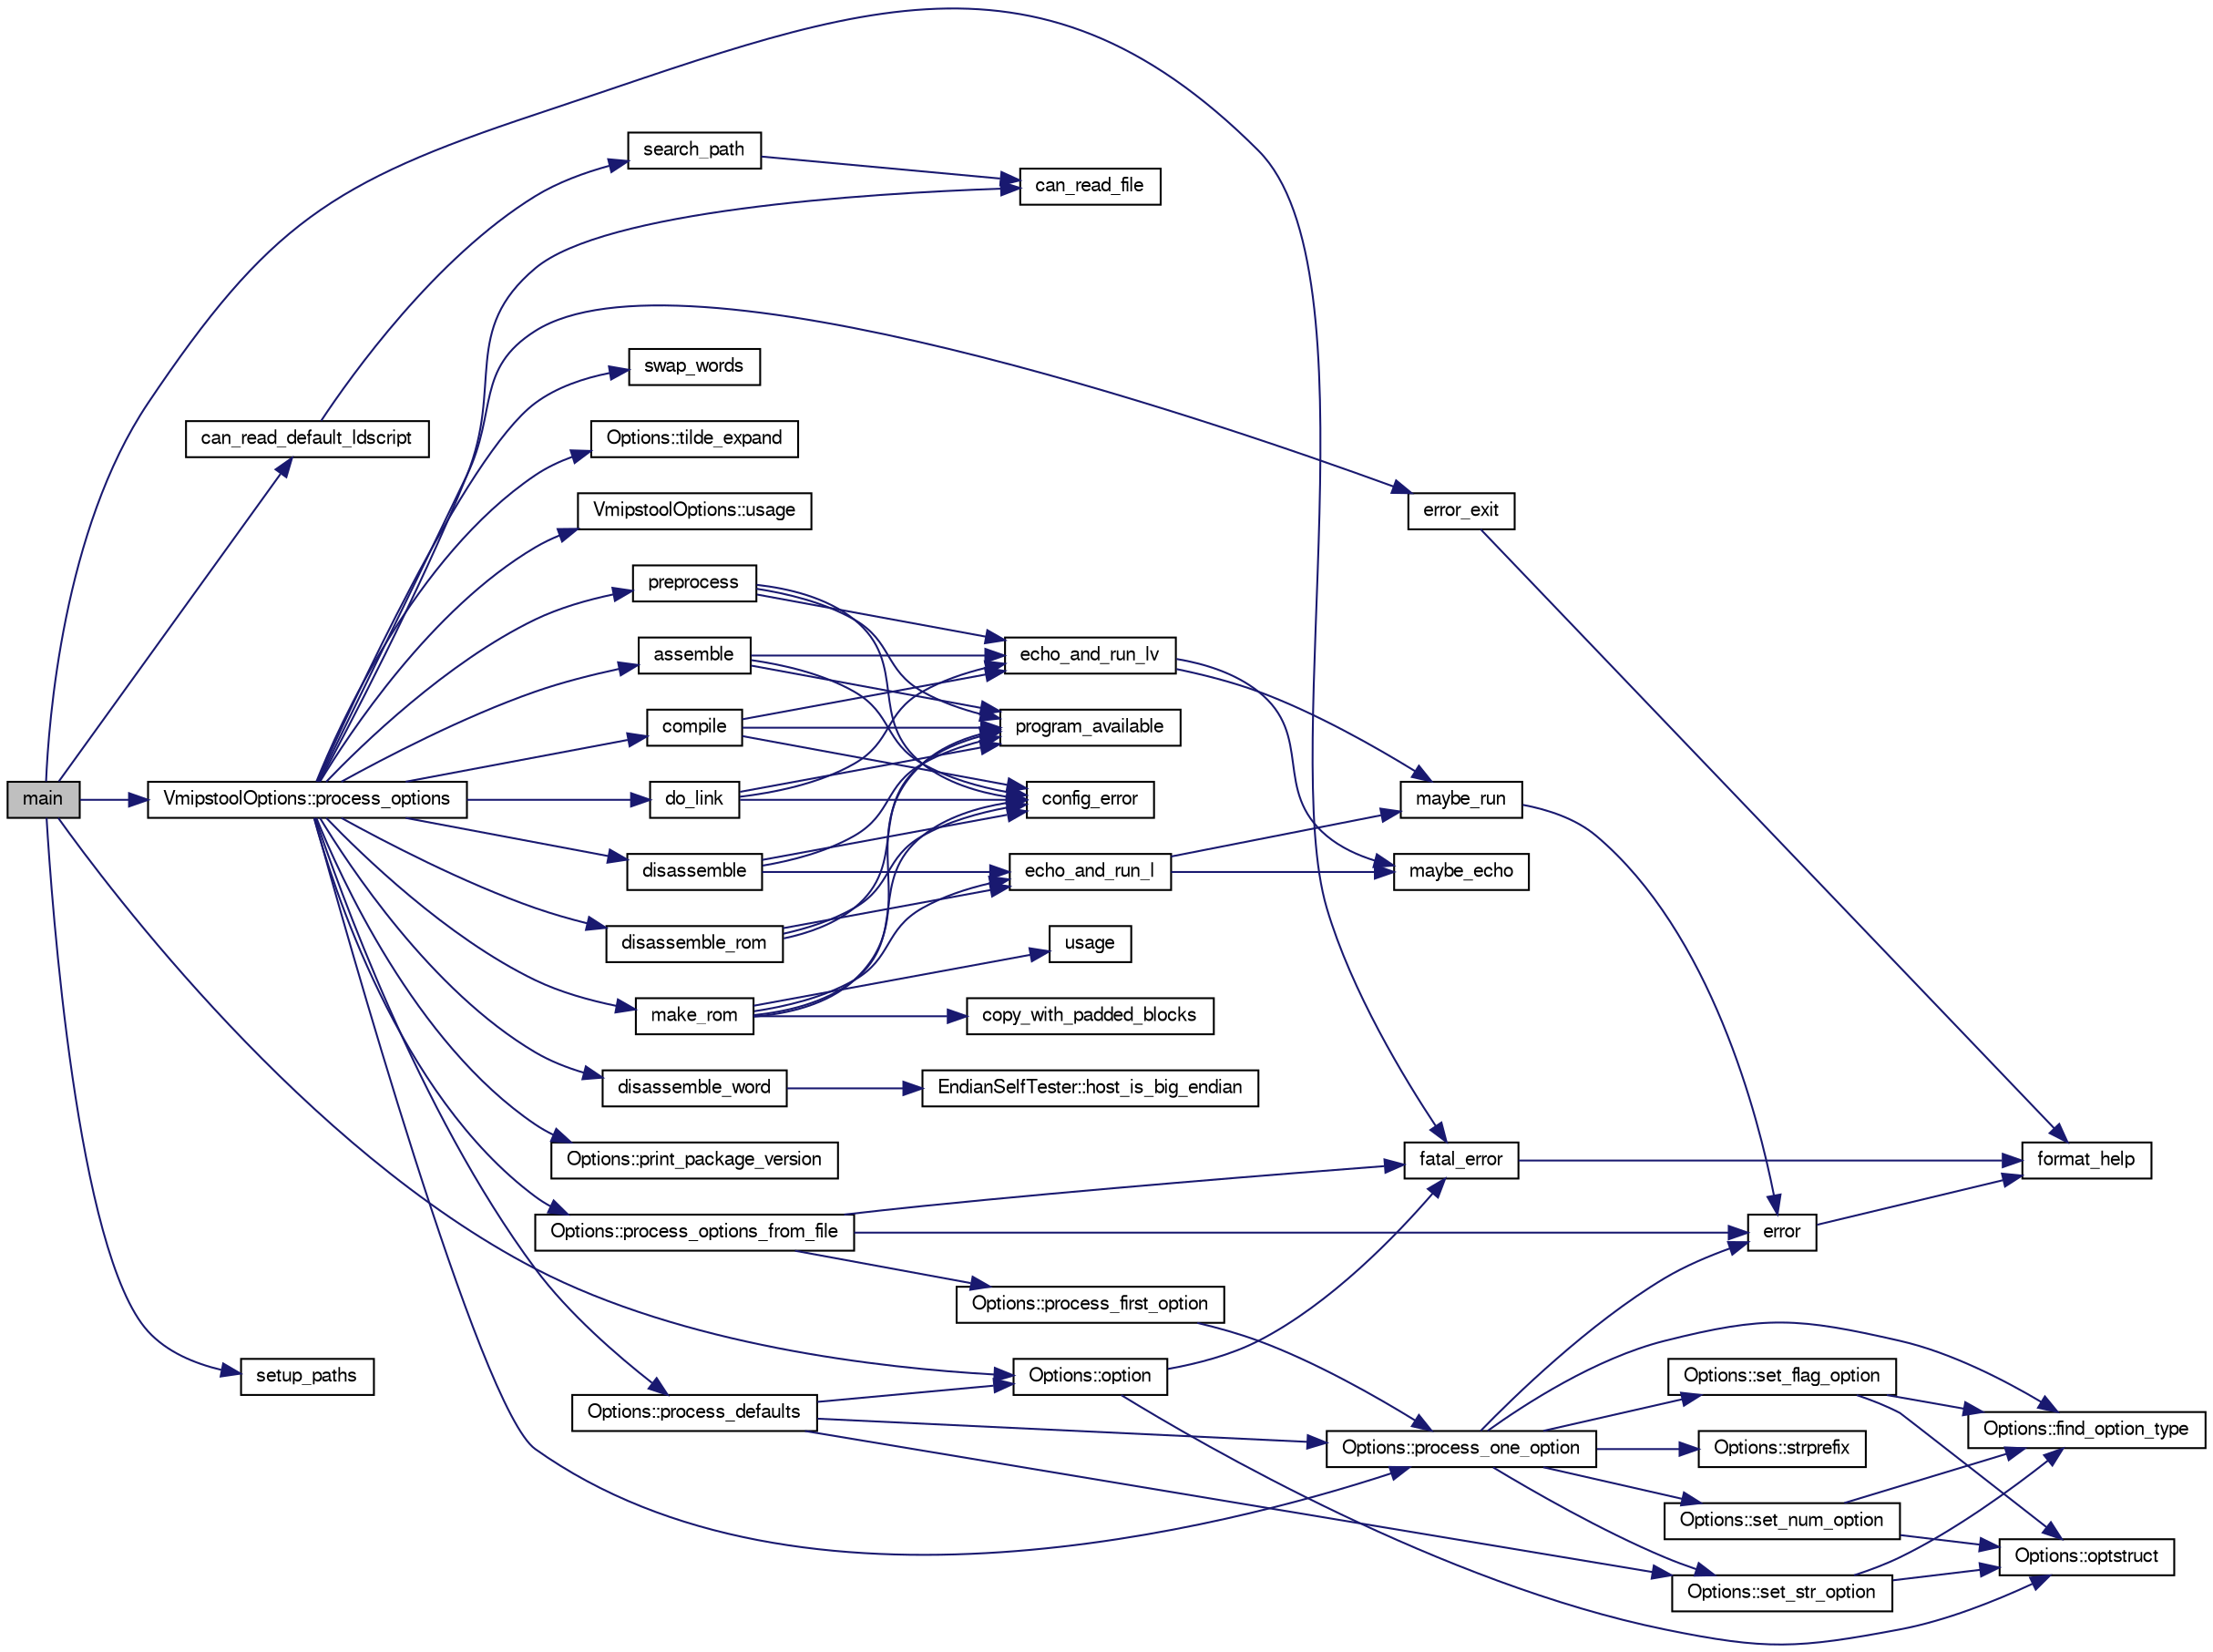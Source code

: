digraph G
{
  edge [fontname="FreeSans",fontsize="10",labelfontname="FreeSans",labelfontsize="10"];
  node [fontname="FreeSans",fontsize="10",shape=record];
  rankdir=LR;
  Node1 [label="main",height=0.2,width=0.4,color="black", fillcolor="grey75", style="filled" fontcolor="black"];
  Node1 -> Node2 [color="midnightblue",fontsize="10",style="solid"];
  Node2 [label="can_read_default_ldscript",height=0.2,width=0.4,color="black", fillcolor="white", style="filled",URL="$vmipstool_8cc.html#a3208dd0df7bc5215cb4c65fe09a6c5b2"];
  Node2 -> Node3 [color="midnightblue",fontsize="10",style="solid"];
  Node3 [label="search_path",height=0.2,width=0.4,color="black", fillcolor="white", style="filled",URL="$vmipstool_8cc.html#ab5e1ba6f3aee921a61e58c6fdc128f59"];
  Node3 -> Node4 [color="midnightblue",fontsize="10",style="solid"];
  Node4 [label="can_read_file",height=0.2,width=0.4,color="black", fillcolor="white", style="filled",URL="$fileutils_8cc.html#a526b5ecc8653b604a0aa0e9c25728617"];
  Node1 -> Node5 [color="midnightblue",fontsize="10",style="solid"];
  Node5 [label="fatal_error",height=0.2,width=0.4,color="black", fillcolor="white", style="filled",URL="$error_8cc.html#ab5b64997b285ceb84915e7f321b4db20"];
  Node5 -> Node6 [color="midnightblue",fontsize="10",style="solid"];
  Node6 [label="format_help",height=0.2,width=0.4,color="black", fillcolor="white", style="filled",URL="$error_8cc.html#aa182c84a77010100b5b8a15b1ff22e70"];
  Node1 -> Node7 [color="midnightblue",fontsize="10",style="solid"];
  Node7 [label="Options::option",height=0.2,width=0.4,color="black", fillcolor="white", style="filled",URL="$classOptions.html#a3a535c4c76588d00f62c9817bc0ff63b"];
  Node7 -> Node5 [color="midnightblue",fontsize="10",style="solid"];
  Node7 -> Node8 [color="midnightblue",fontsize="10",style="solid"];
  Node8 [label="Options::optstruct",height=0.2,width=0.4,color="black", fillcolor="white", style="filled",URL="$classOptions.html#a4a9be4a96d5b12a8abb469fef02af7ee"];
  Node1 -> Node9 [color="midnightblue",fontsize="10",style="solid"];
  Node9 [label="VmipstoolOptions::process_options",height=0.2,width=0.4,color="black", fillcolor="white", style="filled",URL="$classVmipstoolOptions.html#a97de4ae758e6967ec609d53c828a6b05"];
  Node9 -> Node10 [color="midnightblue",fontsize="10",style="solid"];
  Node10 [label="assemble",height=0.2,width=0.4,color="black", fillcolor="white", style="filled",URL="$vmipstool_8cc.html#ac4738288cab0200d9938ec73bd5cf5a0"];
  Node10 -> Node11 [color="midnightblue",fontsize="10",style="solid"];
  Node11 [label="config_error",height=0.2,width=0.4,color="black", fillcolor="white", style="filled",URL="$vmipstool_8cc.html#ace7d667fbb6c9c93c1766a9463210dd2"];
  Node10 -> Node12 [color="midnightblue",fontsize="10",style="solid"];
  Node12 [label="echo_and_run_lv",height=0.2,width=0.4,color="black", fillcolor="white", style="filled",URL="$vmipstool_8cc.html#abe7101508d1a4326a9aa174b06b01bb9"];
  Node12 -> Node13 [color="midnightblue",fontsize="10",style="solid"];
  Node13 [label="maybe_echo",height=0.2,width=0.4,color="black", fillcolor="white", style="filled",URL="$vmipstool_8cc.html#af5c78071ff1efaa09840d66031a156c1"];
  Node12 -> Node14 [color="midnightblue",fontsize="10",style="solid"];
  Node14 [label="maybe_run",height=0.2,width=0.4,color="black", fillcolor="white", style="filled",URL="$vmipstool_8cc.html#a4eddff63fba08e9547ff240959f74497"];
  Node14 -> Node15 [color="midnightblue",fontsize="10",style="solid"];
  Node15 [label="error",height=0.2,width=0.4,color="black", fillcolor="white", style="filled",URL="$error_8cc.html#a158a1af99275c1555bf5fcc74709aa5a"];
  Node15 -> Node6 [color="midnightblue",fontsize="10",style="solid"];
  Node10 -> Node16 [color="midnightblue",fontsize="10",style="solid"];
  Node16 [label="program_available",height=0.2,width=0.4,color="black", fillcolor="white", style="filled",URL="$vmipstool_8cc.html#ab8d561780e03397eaa7fb210c5105152"];
  Node9 -> Node4 [color="midnightblue",fontsize="10",style="solid"];
  Node9 -> Node17 [color="midnightblue",fontsize="10",style="solid"];
  Node17 [label="compile",height=0.2,width=0.4,color="black", fillcolor="white", style="filled",URL="$vmipstool_8cc.html#a33407f9cef6a45bb10a28cc720ad5e6b"];
  Node17 -> Node11 [color="midnightblue",fontsize="10",style="solid"];
  Node17 -> Node12 [color="midnightblue",fontsize="10",style="solid"];
  Node17 -> Node16 [color="midnightblue",fontsize="10",style="solid"];
  Node9 -> Node18 [color="midnightblue",fontsize="10",style="solid"];
  Node18 [label="disassemble",height=0.2,width=0.4,color="black", fillcolor="white", style="filled",URL="$vmipstool_8cc.html#a9809d972a96d10fb1bbb4eb81b9bd43b"];
  Node18 -> Node11 [color="midnightblue",fontsize="10",style="solid"];
  Node18 -> Node19 [color="midnightblue",fontsize="10",style="solid"];
  Node19 [label="echo_and_run_l",height=0.2,width=0.4,color="black", fillcolor="white", style="filled",URL="$vmipstool_8cc.html#afaf331a47c6b0fd91cf4c8d6f254b81f"];
  Node19 -> Node13 [color="midnightblue",fontsize="10",style="solid"];
  Node19 -> Node14 [color="midnightblue",fontsize="10",style="solid"];
  Node18 -> Node16 [color="midnightblue",fontsize="10",style="solid"];
  Node9 -> Node20 [color="midnightblue",fontsize="10",style="solid"];
  Node20 [label="disassemble_rom",height=0.2,width=0.4,color="black", fillcolor="white", style="filled",URL="$vmipstool_8cc.html#aa83542cfc62dae946c6de4120771e3f1"];
  Node20 -> Node11 [color="midnightblue",fontsize="10",style="solid"];
  Node20 -> Node19 [color="midnightblue",fontsize="10",style="solid"];
  Node20 -> Node16 [color="midnightblue",fontsize="10",style="solid"];
  Node9 -> Node21 [color="midnightblue",fontsize="10",style="solid"];
  Node21 [label="disassemble_word",height=0.2,width=0.4,color="black", fillcolor="white", style="filled",URL="$vmipstool_8cc.html#ac0d47ba55975cbb7ffd9c761d5a82d12"];
  Node21 -> Node22 [color="midnightblue",fontsize="10",style="solid"];
  Node22 [label="EndianSelfTester::host_is_big_endian",height=0.2,width=0.4,color="black", fillcolor="white", style="filled",URL="$classEndianSelfTester.html#a1ac98cdbcbfaa82f42a9a283b0b81585"];
  Node9 -> Node23 [color="midnightblue",fontsize="10",style="solid"];
  Node23 [label="do_link",height=0.2,width=0.4,color="black", fillcolor="white", style="filled",URL="$vmipstool_8cc.html#a76930b3a1acce5f9817cc86a08db6558"];
  Node23 -> Node11 [color="midnightblue",fontsize="10",style="solid"];
  Node23 -> Node12 [color="midnightblue",fontsize="10",style="solid"];
  Node23 -> Node16 [color="midnightblue",fontsize="10",style="solid"];
  Node9 -> Node24 [color="midnightblue",fontsize="10",style="solid"];
  Node24 [label="error_exit",height=0.2,width=0.4,color="black", fillcolor="white", style="filled",URL="$error_8cc.html#ac57e0c1e399deb06bea3975fcd3deb40"];
  Node24 -> Node6 [color="midnightblue",fontsize="10",style="solid"];
  Node9 -> Node25 [color="midnightblue",fontsize="10",style="solid"];
  Node25 [label="make_rom",height=0.2,width=0.4,color="black", fillcolor="white", style="filled",URL="$vmipstool_8cc.html#a7deb391ca03fb244fa77a0b8c05a0f80"];
  Node25 -> Node11 [color="midnightblue",fontsize="10",style="solid"];
  Node25 -> Node26 [color="midnightblue",fontsize="10",style="solid"];
  Node26 [label="copy_with_padded_blocks",height=0.2,width=0.4,color="black", fillcolor="white", style="filled",URL="$vmipstool_8cc.html#a9c73866d1c1cd2db22d364ccb32c1ca3"];
  Node25 -> Node19 [color="midnightblue",fontsize="10",style="solid"];
  Node25 -> Node16 [color="midnightblue",fontsize="10",style="solid"];
  Node25 -> Node27 [color="midnightblue",fontsize="10",style="solid"];
  Node27 [label="usage",height=0.2,width=0.4,color="black", fillcolor="white", style="filled",URL="$vmipstool_8cc.html#ae8605e2b78cd4a81b6c6b5c30cb7366a"];
  Node9 -> Node28 [color="midnightblue",fontsize="10",style="solid"];
  Node28 [label="preprocess",height=0.2,width=0.4,color="black", fillcolor="white", style="filled",URL="$vmipstool_8cc.html#ae30ea8a68ba91d55b97791a36e2dc66d"];
  Node28 -> Node11 [color="midnightblue",fontsize="10",style="solid"];
  Node28 -> Node12 [color="midnightblue",fontsize="10",style="solid"];
  Node28 -> Node16 [color="midnightblue",fontsize="10",style="solid"];
  Node9 -> Node29 [color="midnightblue",fontsize="10",style="solid"];
  Node29 [label="Options::print_package_version",height=0.2,width=0.4,color="black", fillcolor="white", style="filled",URL="$classOptions.html#a11e86765e4e309f8eb0abef4f235d106"];
  Node9 -> Node30 [color="midnightblue",fontsize="10",style="solid"];
  Node30 [label="Options::process_defaults",height=0.2,width=0.4,color="black", fillcolor="white", style="filled",URL="$classOptions.html#a5b2d7759ab32fe3a5c638a18862a0e54"];
  Node30 -> Node7 [color="midnightblue",fontsize="10",style="solid"];
  Node30 -> Node31 [color="midnightblue",fontsize="10",style="solid"];
  Node31 [label="Options::process_one_option",height=0.2,width=0.4,color="black", fillcolor="white", style="filled",URL="$classOptions.html#ad8ec1474331ba97df748a9ceaf1f48a6"];
  Node31 -> Node15 [color="midnightblue",fontsize="10",style="solid"];
  Node31 -> Node32 [color="midnightblue",fontsize="10",style="solid"];
  Node32 [label="Options::find_option_type",height=0.2,width=0.4,color="black", fillcolor="white", style="filled",URL="$classOptions.html#a43c1b070c853edd7d3b227e300f6db80"];
  Node31 -> Node33 [color="midnightblue",fontsize="10",style="solid"];
  Node33 [label="Options::set_flag_option",height=0.2,width=0.4,color="black", fillcolor="white", style="filled",URL="$classOptions.html#a89174e246a138fd030eed58a2ca2f358"];
  Node33 -> Node32 [color="midnightblue",fontsize="10",style="solid"];
  Node33 -> Node8 [color="midnightblue",fontsize="10",style="solid"];
  Node31 -> Node34 [color="midnightblue",fontsize="10",style="solid"];
  Node34 [label="Options::set_num_option",height=0.2,width=0.4,color="black", fillcolor="white", style="filled",URL="$classOptions.html#ab7f5346ac22e0c72eafb3324fd84236e"];
  Node34 -> Node32 [color="midnightblue",fontsize="10",style="solid"];
  Node34 -> Node8 [color="midnightblue",fontsize="10",style="solid"];
  Node31 -> Node35 [color="midnightblue",fontsize="10",style="solid"];
  Node35 [label="Options::set_str_option",height=0.2,width=0.4,color="black", fillcolor="white", style="filled",URL="$classOptions.html#a6e6c73b2ed51467f7f076638e0726629"];
  Node35 -> Node32 [color="midnightblue",fontsize="10",style="solid"];
  Node35 -> Node8 [color="midnightblue",fontsize="10",style="solid"];
  Node31 -> Node36 [color="midnightblue",fontsize="10",style="solid"];
  Node36 [label="Options::strprefix",height=0.2,width=0.4,color="black", fillcolor="white", style="filled",URL="$classOptions.html#a1273ec7b1f585443952d3d43feec0010"];
  Node30 -> Node35 [color="midnightblue",fontsize="10",style="solid"];
  Node9 -> Node31 [color="midnightblue",fontsize="10",style="solid"];
  Node9 -> Node37 [color="midnightblue",fontsize="10",style="solid"];
  Node37 [label="Options::process_options_from_file",height=0.2,width=0.4,color="black", fillcolor="white", style="filled",URL="$classOptions.html#a06b815b611cffcd3ee17fdaeb1787854"];
  Node37 -> Node15 [color="midnightblue",fontsize="10",style="solid"];
  Node37 -> Node5 [color="midnightblue",fontsize="10",style="solid"];
  Node37 -> Node38 [color="midnightblue",fontsize="10",style="solid"];
  Node38 [label="Options::process_first_option",height=0.2,width=0.4,color="black", fillcolor="white", style="filled",URL="$classOptions.html#a76a5fec3abf24dd992b76e6056392604"];
  Node38 -> Node31 [color="midnightblue",fontsize="10",style="solid"];
  Node9 -> Node39 [color="midnightblue",fontsize="10",style="solid"];
  Node39 [label="swap_words",height=0.2,width=0.4,color="black", fillcolor="white", style="filled",URL="$vmipstool_8cc.html#a9730a0e8570e7841d45c0e223f5f77a8"];
  Node9 -> Node40 [color="midnightblue",fontsize="10",style="solid"];
  Node40 [label="Options::tilde_expand",height=0.2,width=0.4,color="black", fillcolor="white", style="filled",URL="$classOptions.html#af82c0bbc02cb2c8f6a115dd1fdd43579"];
  Node9 -> Node41 [color="midnightblue",fontsize="10",style="solid"];
  Node41 [label="VmipstoolOptions::usage",height=0.2,width=0.4,color="black", fillcolor="white", style="filled",URL="$classVmipstoolOptions.html#a0b491d0ea280503ddfa10301ead352a9"];
  Node1 -> Node42 [color="midnightblue",fontsize="10",style="solid"];
  Node42 [label="setup_paths",height=0.2,width=0.4,color="black", fillcolor="white", style="filled",URL="$vmipstool_8cc.html#af61041935a886b1530729156db3bfa28"];
}
